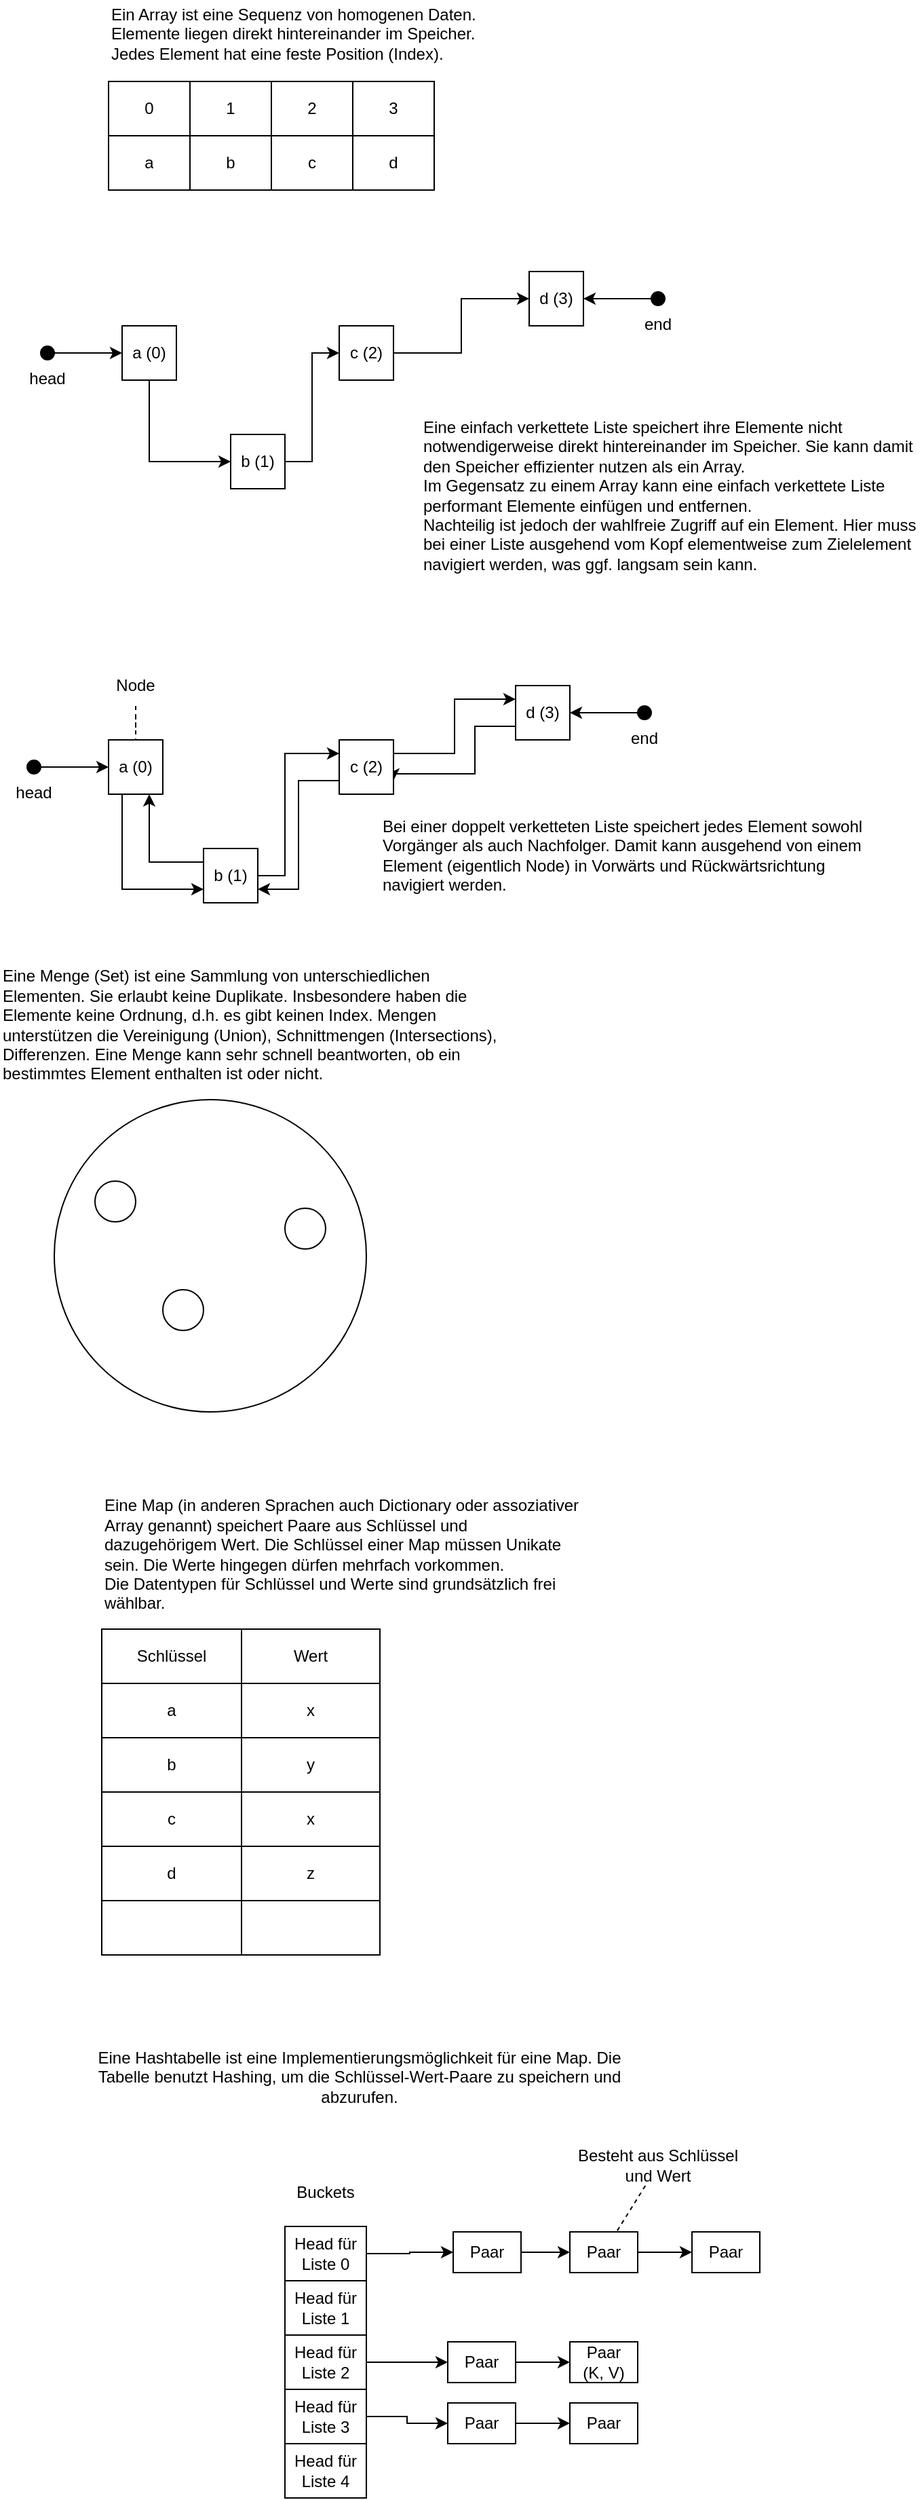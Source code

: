 <mxfile version="24.7.8">
  <diagram name="Seite-1" id="EKNUCpUmMVCQX8C7u6C_">
    <mxGraphModel dx="819" dy="482" grid="1" gridSize="10" guides="1" tooltips="1" connect="1" arrows="1" fold="1" page="1" pageScale="1" pageWidth="827" pageHeight="1169" math="0" shadow="0">
      <root>
        <mxCell id="0" />
        <mxCell id="1" parent="0" />
        <mxCell id="zMDpEvAzNQSjg4yilZek-1" value="" style="shape=table;startSize=0;container=1;collapsible=0;childLayout=tableLayout;" vertex="1" parent="1">
          <mxGeometry x="110" y="140" width="240" height="80" as="geometry" />
        </mxCell>
        <mxCell id="zMDpEvAzNQSjg4yilZek-7" style="shape=tableRow;horizontal=0;startSize=0;swimlaneHead=0;swimlaneBody=0;strokeColor=inherit;top=0;left=0;bottom=0;right=0;collapsible=0;dropTarget=0;fillColor=none;points=[[0,0.5],[1,0.5]];portConstraint=eastwest;" vertex="1" parent="zMDpEvAzNQSjg4yilZek-1">
          <mxGeometry width="240" height="40" as="geometry" />
        </mxCell>
        <mxCell id="zMDpEvAzNQSjg4yilZek-8" value="0" style="shape=partialRectangle;html=1;whiteSpace=wrap;connectable=0;strokeColor=inherit;overflow=hidden;fillColor=none;top=0;left=0;bottom=0;right=0;pointerEvents=1;" vertex="1" parent="zMDpEvAzNQSjg4yilZek-7">
          <mxGeometry width="60" height="40" as="geometry">
            <mxRectangle width="60" height="40" as="alternateBounds" />
          </mxGeometry>
        </mxCell>
        <mxCell id="zMDpEvAzNQSjg4yilZek-9" value="1" style="shape=partialRectangle;html=1;whiteSpace=wrap;connectable=0;strokeColor=inherit;overflow=hidden;fillColor=none;top=0;left=0;bottom=0;right=0;pointerEvents=1;" vertex="1" parent="zMDpEvAzNQSjg4yilZek-7">
          <mxGeometry x="60" width="60" height="40" as="geometry">
            <mxRectangle width="60" height="40" as="alternateBounds" />
          </mxGeometry>
        </mxCell>
        <mxCell id="zMDpEvAzNQSjg4yilZek-10" value="2" style="shape=partialRectangle;html=1;whiteSpace=wrap;connectable=0;strokeColor=inherit;overflow=hidden;fillColor=none;top=0;left=0;bottom=0;right=0;pointerEvents=1;" vertex="1" parent="zMDpEvAzNQSjg4yilZek-7">
          <mxGeometry x="120" width="60" height="40" as="geometry">
            <mxRectangle width="60" height="40" as="alternateBounds" />
          </mxGeometry>
        </mxCell>
        <mxCell id="zMDpEvAzNQSjg4yilZek-11" value="3" style="shape=partialRectangle;html=1;whiteSpace=wrap;connectable=0;strokeColor=inherit;overflow=hidden;fillColor=none;top=0;left=0;bottom=0;right=0;pointerEvents=1;" vertex="1" parent="zMDpEvAzNQSjg4yilZek-7">
          <mxGeometry x="180" width="60" height="40" as="geometry">
            <mxRectangle width="60" height="40" as="alternateBounds" />
          </mxGeometry>
        </mxCell>
        <mxCell id="zMDpEvAzNQSjg4yilZek-2" value="" style="shape=tableRow;horizontal=0;startSize=0;swimlaneHead=0;swimlaneBody=0;strokeColor=inherit;top=0;left=0;bottom=0;right=0;collapsible=0;dropTarget=0;fillColor=none;points=[[0,0.5],[1,0.5]];portConstraint=eastwest;" vertex="1" parent="zMDpEvAzNQSjg4yilZek-1">
          <mxGeometry y="40" width="240" height="40" as="geometry" />
        </mxCell>
        <mxCell id="zMDpEvAzNQSjg4yilZek-3" value="a" style="shape=partialRectangle;html=1;whiteSpace=wrap;connectable=0;strokeColor=inherit;overflow=hidden;fillColor=none;top=0;left=0;bottom=0;right=0;pointerEvents=1;" vertex="1" parent="zMDpEvAzNQSjg4yilZek-2">
          <mxGeometry width="60" height="40" as="geometry">
            <mxRectangle width="60" height="40" as="alternateBounds" />
          </mxGeometry>
        </mxCell>
        <mxCell id="zMDpEvAzNQSjg4yilZek-4" value="b" style="shape=partialRectangle;html=1;whiteSpace=wrap;connectable=0;strokeColor=inherit;overflow=hidden;fillColor=none;top=0;left=0;bottom=0;right=0;pointerEvents=1;" vertex="1" parent="zMDpEvAzNQSjg4yilZek-2">
          <mxGeometry x="60" width="60" height="40" as="geometry">
            <mxRectangle width="60" height="40" as="alternateBounds" />
          </mxGeometry>
        </mxCell>
        <mxCell id="zMDpEvAzNQSjg4yilZek-5" value="c" style="shape=partialRectangle;html=1;whiteSpace=wrap;connectable=0;strokeColor=inherit;overflow=hidden;fillColor=none;top=0;left=0;bottom=0;right=0;pointerEvents=1;" vertex="1" parent="zMDpEvAzNQSjg4yilZek-2">
          <mxGeometry x="120" width="60" height="40" as="geometry">
            <mxRectangle width="60" height="40" as="alternateBounds" />
          </mxGeometry>
        </mxCell>
        <mxCell id="zMDpEvAzNQSjg4yilZek-6" value="d" style="shape=partialRectangle;html=1;whiteSpace=wrap;connectable=0;strokeColor=inherit;overflow=hidden;fillColor=none;top=0;left=0;bottom=0;right=0;pointerEvents=1;" vertex="1" parent="zMDpEvAzNQSjg4yilZek-2">
          <mxGeometry x="180" width="60" height="40" as="geometry">
            <mxRectangle width="60" height="40" as="alternateBounds" />
          </mxGeometry>
        </mxCell>
        <mxCell id="zMDpEvAzNQSjg4yilZek-12" value="Ein Array ist eine Sequenz von homogenen Daten.&lt;div&gt;Elemente liegen direkt hintereinander im Speicher.&lt;/div&gt;&lt;div&gt;Jedes Element hat eine feste Position (Index).&lt;/div&gt;" style="text;html=1;align=left;verticalAlign=middle;whiteSpace=wrap;rounded=0;" vertex="1" parent="1">
          <mxGeometry x="110" y="80" width="370" height="50" as="geometry" />
        </mxCell>
        <mxCell id="zMDpEvAzNQSjg4yilZek-13" value="a (0)" style="whiteSpace=wrap;html=1;aspect=fixed;" vertex="1" parent="1">
          <mxGeometry x="120" y="320" width="40" height="40" as="geometry" />
        </mxCell>
        <mxCell id="zMDpEvAzNQSjg4yilZek-14" value="d (3)" style="whiteSpace=wrap;html=1;aspect=fixed;" vertex="1" parent="1">
          <mxGeometry x="420" y="280" width="40" height="40" as="geometry" />
        </mxCell>
        <mxCell id="zMDpEvAzNQSjg4yilZek-19" style="edgeStyle=orthogonalEdgeStyle;rounded=0;orthogonalLoop=1;jettySize=auto;html=1;entryX=0;entryY=0.5;entryDx=0;entryDy=0;" edge="1" parent="1" source="zMDpEvAzNQSjg4yilZek-15" target="zMDpEvAzNQSjg4yilZek-14">
          <mxGeometry relative="1" as="geometry" />
        </mxCell>
        <mxCell id="zMDpEvAzNQSjg4yilZek-15" value="c (2)" style="whiteSpace=wrap;html=1;aspect=fixed;" vertex="1" parent="1">
          <mxGeometry x="280" y="320" width="40" height="40" as="geometry" />
        </mxCell>
        <mxCell id="zMDpEvAzNQSjg4yilZek-18" style="edgeStyle=orthogonalEdgeStyle;rounded=0;orthogonalLoop=1;jettySize=auto;html=1;entryX=0;entryY=0.5;entryDx=0;entryDy=0;" edge="1" parent="1" source="zMDpEvAzNQSjg4yilZek-16" target="zMDpEvAzNQSjg4yilZek-15">
          <mxGeometry relative="1" as="geometry" />
        </mxCell>
        <mxCell id="zMDpEvAzNQSjg4yilZek-16" value="b (1)" style="whiteSpace=wrap;html=1;aspect=fixed;" vertex="1" parent="1">
          <mxGeometry x="200" y="400" width="40" height="40" as="geometry" />
        </mxCell>
        <mxCell id="zMDpEvAzNQSjg4yilZek-17" value="" style="endArrow=classic;html=1;rounded=0;exitX=0.5;exitY=1;exitDx=0;exitDy=0;entryX=0;entryY=0.5;entryDx=0;entryDy=0;edgeStyle=orthogonalEdgeStyle;" edge="1" parent="1" source="zMDpEvAzNQSjg4yilZek-13" target="zMDpEvAzNQSjg4yilZek-16">
          <mxGeometry width="50" height="50" relative="1" as="geometry">
            <mxPoint x="190" y="350" as="sourcePoint" />
            <mxPoint x="240" y="300" as="targetPoint" />
          </mxGeometry>
        </mxCell>
        <mxCell id="zMDpEvAzNQSjg4yilZek-21" style="edgeStyle=orthogonalEdgeStyle;rounded=0;orthogonalLoop=1;jettySize=auto;html=1;" edge="1" parent="1" source="zMDpEvAzNQSjg4yilZek-20" target="zMDpEvAzNQSjg4yilZek-13">
          <mxGeometry relative="1" as="geometry" />
        </mxCell>
        <mxCell id="zMDpEvAzNQSjg4yilZek-20" value="head" style="ellipse;whiteSpace=wrap;html=1;aspect=fixed;fillColor=#000000;verticalAlign=top;labelPosition=center;verticalLabelPosition=bottom;align=center;" vertex="1" parent="1">
          <mxGeometry x="60" y="335" width="10" height="10" as="geometry" />
        </mxCell>
        <mxCell id="zMDpEvAzNQSjg4yilZek-22" value="Eine einfach verkettete Liste speichert ihre Elemente nicht notwendigerweise direkt hintereinander im Speicher. Sie kann damit den Speicher effizienter nutzen als ein Array.&lt;div&gt;Im Gegensatz zu einem Array kann eine einfach verkettete Liste performant Elemente einfügen und entfernen.&lt;/div&gt;&lt;div&gt;Nachteilig ist jedoch der wahlfreie Zugriff auf ein Element. Hier muss bei einer Liste ausgehend vom Kopf elementweise zum Zielelement navigiert werden, was ggf. langsam sein kann.&lt;/div&gt;" style="text;html=1;align=left;verticalAlign=middle;whiteSpace=wrap;rounded=0;" vertex="1" parent="1">
          <mxGeometry x="340" y="380" width="370" height="130" as="geometry" />
        </mxCell>
        <mxCell id="zMDpEvAzNQSjg4yilZek-24" style="edgeStyle=orthogonalEdgeStyle;rounded=0;orthogonalLoop=1;jettySize=auto;html=1;" edge="1" parent="1" source="zMDpEvAzNQSjg4yilZek-23" target="zMDpEvAzNQSjg4yilZek-14">
          <mxGeometry relative="1" as="geometry" />
        </mxCell>
        <mxCell id="zMDpEvAzNQSjg4yilZek-23" value="end" style="ellipse;whiteSpace=wrap;html=1;aspect=fixed;fillColor=#000000;verticalAlign=top;labelPosition=center;verticalLabelPosition=bottom;align=center;" vertex="1" parent="1">
          <mxGeometry x="510" y="295" width="10" height="10" as="geometry" />
        </mxCell>
        <mxCell id="zMDpEvAzNQSjg4yilZek-26" value="a (0)" style="whiteSpace=wrap;html=1;aspect=fixed;" vertex="1" parent="1">
          <mxGeometry x="110" y="625" width="40" height="40" as="geometry" />
        </mxCell>
        <mxCell id="zMDpEvAzNQSjg4yilZek-39" style="edgeStyle=orthogonalEdgeStyle;rounded=0;orthogonalLoop=1;jettySize=auto;html=1;exitX=0;exitY=0.75;exitDx=0;exitDy=0;entryX=1;entryY=0.75;entryDx=0;entryDy=0;" edge="1" parent="1" source="zMDpEvAzNQSjg4yilZek-27" target="zMDpEvAzNQSjg4yilZek-29">
          <mxGeometry relative="1" as="geometry">
            <Array as="points">
              <mxPoint x="380" y="615" />
              <mxPoint x="380" y="650" />
              <mxPoint x="320" y="650" />
            </Array>
          </mxGeometry>
        </mxCell>
        <mxCell id="zMDpEvAzNQSjg4yilZek-27" value="d (3)" style="whiteSpace=wrap;html=1;aspect=fixed;" vertex="1" parent="1">
          <mxGeometry x="410" y="585" width="40" height="40" as="geometry" />
        </mxCell>
        <mxCell id="zMDpEvAzNQSjg4yilZek-28" style="edgeStyle=orthogonalEdgeStyle;rounded=0;orthogonalLoop=1;jettySize=auto;html=1;entryX=0;entryY=0.25;entryDx=0;entryDy=0;exitX=1;exitY=0.25;exitDx=0;exitDy=0;" edge="1" parent="1" source="zMDpEvAzNQSjg4yilZek-29" target="zMDpEvAzNQSjg4yilZek-27">
          <mxGeometry relative="1" as="geometry" />
        </mxCell>
        <mxCell id="zMDpEvAzNQSjg4yilZek-38" style="edgeStyle=orthogonalEdgeStyle;rounded=0;orthogonalLoop=1;jettySize=auto;html=1;exitX=0;exitY=0.75;exitDx=0;exitDy=0;entryX=1;entryY=0.75;entryDx=0;entryDy=0;" edge="1" parent="1" source="zMDpEvAzNQSjg4yilZek-29" target="zMDpEvAzNQSjg4yilZek-31">
          <mxGeometry relative="1" as="geometry" />
        </mxCell>
        <mxCell id="zMDpEvAzNQSjg4yilZek-29" value="c (2)" style="whiteSpace=wrap;html=1;aspect=fixed;" vertex="1" parent="1">
          <mxGeometry x="280" y="625" width="40" height="40" as="geometry" />
        </mxCell>
        <mxCell id="zMDpEvAzNQSjg4yilZek-30" style="edgeStyle=orthogonalEdgeStyle;rounded=0;orthogonalLoop=1;jettySize=auto;html=1;entryX=0;entryY=0.25;entryDx=0;entryDy=0;" edge="1" parent="1" source="zMDpEvAzNQSjg4yilZek-31" target="zMDpEvAzNQSjg4yilZek-29">
          <mxGeometry relative="1" as="geometry">
            <Array as="points">
              <mxPoint x="240" y="725" />
              <mxPoint x="240" y="635" />
            </Array>
          </mxGeometry>
        </mxCell>
        <mxCell id="zMDpEvAzNQSjg4yilZek-37" style="edgeStyle=orthogonalEdgeStyle;rounded=0;orthogonalLoop=1;jettySize=auto;html=1;exitX=0;exitY=0.25;exitDx=0;exitDy=0;entryX=0.75;entryY=1;entryDx=0;entryDy=0;" edge="1" parent="1" source="zMDpEvAzNQSjg4yilZek-31" target="zMDpEvAzNQSjg4yilZek-26">
          <mxGeometry relative="1" as="geometry" />
        </mxCell>
        <mxCell id="zMDpEvAzNQSjg4yilZek-31" value="b (1)" style="whiteSpace=wrap;html=1;aspect=fixed;" vertex="1" parent="1">
          <mxGeometry x="180" y="705" width="40" height="40" as="geometry" />
        </mxCell>
        <mxCell id="zMDpEvAzNQSjg4yilZek-32" value="" style="endArrow=classic;html=1;rounded=0;exitX=0.25;exitY=1;exitDx=0;exitDy=0;entryX=0;entryY=0.75;entryDx=0;entryDy=0;edgeStyle=orthogonalEdgeStyle;" edge="1" parent="1" source="zMDpEvAzNQSjg4yilZek-26" target="zMDpEvAzNQSjg4yilZek-31">
          <mxGeometry width="50" height="50" relative="1" as="geometry">
            <mxPoint x="180" y="655" as="sourcePoint" />
            <mxPoint x="230" y="605" as="targetPoint" />
          </mxGeometry>
        </mxCell>
        <mxCell id="zMDpEvAzNQSjg4yilZek-33" style="edgeStyle=orthogonalEdgeStyle;rounded=0;orthogonalLoop=1;jettySize=auto;html=1;" edge="1" parent="1" source="zMDpEvAzNQSjg4yilZek-34" target="zMDpEvAzNQSjg4yilZek-26">
          <mxGeometry relative="1" as="geometry" />
        </mxCell>
        <mxCell id="zMDpEvAzNQSjg4yilZek-34" value="head" style="ellipse;whiteSpace=wrap;html=1;aspect=fixed;fillColor=#000000;verticalAlign=top;labelPosition=center;verticalLabelPosition=bottom;align=center;" vertex="1" parent="1">
          <mxGeometry x="50" y="640" width="10" height="10" as="geometry" />
        </mxCell>
        <mxCell id="zMDpEvAzNQSjg4yilZek-35" style="edgeStyle=orthogonalEdgeStyle;rounded=0;orthogonalLoop=1;jettySize=auto;html=1;" edge="1" parent="1" source="zMDpEvAzNQSjg4yilZek-36" target="zMDpEvAzNQSjg4yilZek-27">
          <mxGeometry relative="1" as="geometry" />
        </mxCell>
        <mxCell id="zMDpEvAzNQSjg4yilZek-36" value="end" style="ellipse;whiteSpace=wrap;html=1;aspect=fixed;fillColor=#000000;verticalAlign=top;labelPosition=center;verticalLabelPosition=bottom;align=center;" vertex="1" parent="1">
          <mxGeometry x="500" y="600" width="10" height="10" as="geometry" />
        </mxCell>
        <mxCell id="zMDpEvAzNQSjg4yilZek-40" value="Bei einer doppelt verketteten Liste speichert jedes Element sowohl Vorgänger als auch Nachfolger. Damit kann ausgehend von einem Element (eigentlich Node) in Vorwärts und Rückwärtsrichtung navigiert werden." style="text;html=1;align=left;verticalAlign=middle;whiteSpace=wrap;rounded=0;" vertex="1" parent="1">
          <mxGeometry x="310" y="670" width="370" height="80" as="geometry" />
        </mxCell>
        <mxCell id="zMDpEvAzNQSjg4yilZek-42" style="edgeStyle=orthogonalEdgeStyle;rounded=0;orthogonalLoop=1;jettySize=auto;html=1;dashed=1;endArrow=none;endFill=0;" edge="1" parent="1" source="zMDpEvAzNQSjg4yilZek-41" target="zMDpEvAzNQSjg4yilZek-26">
          <mxGeometry relative="1" as="geometry" />
        </mxCell>
        <mxCell id="zMDpEvAzNQSjg4yilZek-41" value="Node" style="text;html=1;align=center;verticalAlign=middle;whiteSpace=wrap;rounded=0;" vertex="1" parent="1">
          <mxGeometry x="100" y="570" width="60" height="30" as="geometry" />
        </mxCell>
        <mxCell id="zMDpEvAzNQSjg4yilZek-43" value="" style="ellipse;whiteSpace=wrap;html=1;aspect=fixed;" vertex="1" parent="1">
          <mxGeometry x="70" y="890" width="230" height="230" as="geometry" />
        </mxCell>
        <mxCell id="zMDpEvAzNQSjg4yilZek-44" value="" style="ellipse;whiteSpace=wrap;html=1;aspect=fixed;" vertex="1" parent="1">
          <mxGeometry x="100" y="950" width="30" height="30" as="geometry" />
        </mxCell>
        <mxCell id="zMDpEvAzNQSjg4yilZek-45" value="" style="ellipse;whiteSpace=wrap;html=1;aspect=fixed;" vertex="1" parent="1">
          <mxGeometry x="150" y="1030" width="30" height="30" as="geometry" />
        </mxCell>
        <mxCell id="zMDpEvAzNQSjg4yilZek-46" value="" style="ellipse;whiteSpace=wrap;html=1;aspect=fixed;" vertex="1" parent="1">
          <mxGeometry x="240" y="970" width="30" height="30" as="geometry" />
        </mxCell>
        <mxCell id="zMDpEvAzNQSjg4yilZek-47" value="Eine Menge (Set) ist eine Sammlung von unterschiedlichen Elementen. Sie erlaubt keine Duplikate. Insbesondere haben die Elemente keine Ordnung, d.h. es gibt keinen Index. Mengen unterstützen die Vereinigung (Union), Schnittmengen (Intersections), Differenzen. Eine Menge kann sehr schnell beantworten, ob ein bestimmtes Element enthalten ist oder nicht." style="text;html=1;align=left;verticalAlign=middle;whiteSpace=wrap;rounded=0;" vertex="1" parent="1">
          <mxGeometry x="30" y="790" width="370" height="90" as="geometry" />
        </mxCell>
        <mxCell id="zMDpEvAzNQSjg4yilZek-48" value="" style="shape=table;startSize=0;container=1;collapsible=0;childLayout=tableLayout;" vertex="1" parent="1">
          <mxGeometry x="105" y="1280" width="205" height="240" as="geometry" />
        </mxCell>
        <mxCell id="zMDpEvAzNQSjg4yilZek-49" value="" style="shape=tableRow;horizontal=0;startSize=0;swimlaneHead=0;swimlaneBody=0;strokeColor=inherit;top=0;left=0;bottom=0;right=0;collapsible=0;dropTarget=0;fillColor=none;points=[[0,0.5],[1,0.5]];portConstraint=eastwest;" vertex="1" parent="zMDpEvAzNQSjg4yilZek-48">
          <mxGeometry width="205" height="40" as="geometry" />
        </mxCell>
        <mxCell id="zMDpEvAzNQSjg4yilZek-50" value="Schlüssel" style="shape=partialRectangle;html=1;whiteSpace=wrap;connectable=0;strokeColor=inherit;overflow=hidden;fillColor=none;top=0;left=0;bottom=0;right=0;pointerEvents=1;" vertex="1" parent="zMDpEvAzNQSjg4yilZek-49">
          <mxGeometry width="103" height="40" as="geometry">
            <mxRectangle width="103" height="40" as="alternateBounds" />
          </mxGeometry>
        </mxCell>
        <mxCell id="zMDpEvAzNQSjg4yilZek-51" value="Wert" style="shape=partialRectangle;html=1;whiteSpace=wrap;connectable=0;strokeColor=inherit;overflow=hidden;fillColor=none;top=0;left=0;bottom=0;right=0;pointerEvents=1;" vertex="1" parent="zMDpEvAzNQSjg4yilZek-49">
          <mxGeometry x="103" width="102" height="40" as="geometry">
            <mxRectangle width="102" height="40" as="alternateBounds" />
          </mxGeometry>
        </mxCell>
        <mxCell id="zMDpEvAzNQSjg4yilZek-52" value="" style="shape=tableRow;horizontal=0;startSize=0;swimlaneHead=0;swimlaneBody=0;strokeColor=inherit;top=0;left=0;bottom=0;right=0;collapsible=0;dropTarget=0;fillColor=none;points=[[0,0.5],[1,0.5]];portConstraint=eastwest;" vertex="1" parent="zMDpEvAzNQSjg4yilZek-48">
          <mxGeometry y="40" width="205" height="40" as="geometry" />
        </mxCell>
        <mxCell id="zMDpEvAzNQSjg4yilZek-53" value="a" style="shape=partialRectangle;html=1;whiteSpace=wrap;connectable=0;strokeColor=inherit;overflow=hidden;fillColor=none;top=0;left=0;bottom=0;right=0;pointerEvents=1;" vertex="1" parent="zMDpEvAzNQSjg4yilZek-52">
          <mxGeometry width="103" height="40" as="geometry">
            <mxRectangle width="103" height="40" as="alternateBounds" />
          </mxGeometry>
        </mxCell>
        <mxCell id="zMDpEvAzNQSjg4yilZek-54" value="x" style="shape=partialRectangle;html=1;whiteSpace=wrap;connectable=0;strokeColor=inherit;overflow=hidden;fillColor=none;top=0;left=0;bottom=0;right=0;pointerEvents=1;" vertex="1" parent="zMDpEvAzNQSjg4yilZek-52">
          <mxGeometry x="103" width="102" height="40" as="geometry">
            <mxRectangle width="102" height="40" as="alternateBounds" />
          </mxGeometry>
        </mxCell>
        <mxCell id="zMDpEvAzNQSjg4yilZek-55" value="" style="shape=tableRow;horizontal=0;startSize=0;swimlaneHead=0;swimlaneBody=0;strokeColor=inherit;top=0;left=0;bottom=0;right=0;collapsible=0;dropTarget=0;fillColor=none;points=[[0,0.5],[1,0.5]];portConstraint=eastwest;" vertex="1" parent="zMDpEvAzNQSjg4yilZek-48">
          <mxGeometry y="80" width="205" height="40" as="geometry" />
        </mxCell>
        <mxCell id="zMDpEvAzNQSjg4yilZek-56" value="b" style="shape=partialRectangle;html=1;whiteSpace=wrap;connectable=0;strokeColor=inherit;overflow=hidden;fillColor=none;top=0;left=0;bottom=0;right=0;pointerEvents=1;" vertex="1" parent="zMDpEvAzNQSjg4yilZek-55">
          <mxGeometry width="103" height="40" as="geometry">
            <mxRectangle width="103" height="40" as="alternateBounds" />
          </mxGeometry>
        </mxCell>
        <mxCell id="zMDpEvAzNQSjg4yilZek-57" value="y" style="shape=partialRectangle;html=1;whiteSpace=wrap;connectable=0;strokeColor=inherit;overflow=hidden;fillColor=none;top=0;left=0;bottom=0;right=0;pointerEvents=1;" vertex="1" parent="zMDpEvAzNQSjg4yilZek-55">
          <mxGeometry x="103" width="102" height="40" as="geometry">
            <mxRectangle width="102" height="40" as="alternateBounds" />
          </mxGeometry>
        </mxCell>
        <mxCell id="zMDpEvAzNQSjg4yilZek-58" value="" style="shape=tableRow;horizontal=0;startSize=0;swimlaneHead=0;swimlaneBody=0;strokeColor=inherit;top=0;left=0;bottom=0;right=0;collapsible=0;dropTarget=0;fillColor=none;points=[[0,0.5],[1,0.5]];portConstraint=eastwest;" vertex="1" parent="zMDpEvAzNQSjg4yilZek-48">
          <mxGeometry y="120" width="205" height="40" as="geometry" />
        </mxCell>
        <mxCell id="zMDpEvAzNQSjg4yilZek-59" value="c" style="shape=partialRectangle;html=1;whiteSpace=wrap;connectable=0;strokeColor=inherit;overflow=hidden;fillColor=none;top=0;left=0;bottom=0;right=0;pointerEvents=1;" vertex="1" parent="zMDpEvAzNQSjg4yilZek-58">
          <mxGeometry width="103" height="40" as="geometry">
            <mxRectangle width="103" height="40" as="alternateBounds" />
          </mxGeometry>
        </mxCell>
        <mxCell id="zMDpEvAzNQSjg4yilZek-60" value="x" style="shape=partialRectangle;html=1;whiteSpace=wrap;connectable=0;strokeColor=inherit;overflow=hidden;fillColor=none;top=0;left=0;bottom=0;right=0;pointerEvents=1;" vertex="1" parent="zMDpEvAzNQSjg4yilZek-58">
          <mxGeometry x="103" width="102" height="40" as="geometry">
            <mxRectangle width="102" height="40" as="alternateBounds" />
          </mxGeometry>
        </mxCell>
        <mxCell id="zMDpEvAzNQSjg4yilZek-61" value="" style="shape=tableRow;horizontal=0;startSize=0;swimlaneHead=0;swimlaneBody=0;strokeColor=inherit;top=0;left=0;bottom=0;right=0;collapsible=0;dropTarget=0;fillColor=none;points=[[0,0.5],[1,0.5]];portConstraint=eastwest;" vertex="1" parent="zMDpEvAzNQSjg4yilZek-48">
          <mxGeometry y="160" width="205" height="40" as="geometry" />
        </mxCell>
        <mxCell id="zMDpEvAzNQSjg4yilZek-62" value="d" style="shape=partialRectangle;html=1;whiteSpace=wrap;connectable=0;strokeColor=inherit;overflow=hidden;fillColor=none;top=0;left=0;bottom=0;right=0;pointerEvents=1;" vertex="1" parent="zMDpEvAzNQSjg4yilZek-61">
          <mxGeometry width="103" height="40" as="geometry">
            <mxRectangle width="103" height="40" as="alternateBounds" />
          </mxGeometry>
        </mxCell>
        <mxCell id="zMDpEvAzNQSjg4yilZek-63" value="z" style="shape=partialRectangle;html=1;whiteSpace=wrap;connectable=0;strokeColor=inherit;overflow=hidden;fillColor=none;top=0;left=0;bottom=0;right=0;pointerEvents=1;" vertex="1" parent="zMDpEvAzNQSjg4yilZek-61">
          <mxGeometry x="103" width="102" height="40" as="geometry">
            <mxRectangle width="102" height="40" as="alternateBounds" />
          </mxGeometry>
        </mxCell>
        <mxCell id="zMDpEvAzNQSjg4yilZek-64" value="" style="shape=tableRow;horizontal=0;startSize=0;swimlaneHead=0;swimlaneBody=0;strokeColor=inherit;top=0;left=0;bottom=0;right=0;collapsible=0;dropTarget=0;fillColor=none;points=[[0,0.5],[1,0.5]];portConstraint=eastwest;" vertex="1" parent="zMDpEvAzNQSjg4yilZek-48">
          <mxGeometry y="200" width="205" height="40" as="geometry" />
        </mxCell>
        <mxCell id="zMDpEvAzNQSjg4yilZek-65" value="" style="shape=partialRectangle;html=1;whiteSpace=wrap;connectable=0;strokeColor=inherit;overflow=hidden;fillColor=none;top=0;left=0;bottom=0;right=0;pointerEvents=1;" vertex="1" parent="zMDpEvAzNQSjg4yilZek-64">
          <mxGeometry width="103" height="40" as="geometry">
            <mxRectangle width="103" height="40" as="alternateBounds" />
          </mxGeometry>
        </mxCell>
        <mxCell id="zMDpEvAzNQSjg4yilZek-66" value="" style="shape=partialRectangle;html=1;whiteSpace=wrap;connectable=0;strokeColor=inherit;overflow=hidden;fillColor=none;top=0;left=0;bottom=0;right=0;pointerEvents=1;" vertex="1" parent="zMDpEvAzNQSjg4yilZek-64">
          <mxGeometry x="103" width="102" height="40" as="geometry">
            <mxRectangle width="102" height="40" as="alternateBounds" />
          </mxGeometry>
        </mxCell>
        <mxCell id="zMDpEvAzNQSjg4yilZek-67" value="Eine Map (in anderen Sprachen auch Dictionary oder assoziativer Array genannt) speichert Paare aus Schlüssel und dazugehörigem Wert. Die Schlüssel einer Map müssen Unikate sein. Die Werte hingegen dürfen mehrfach vorkommen.&lt;div&gt;Die Datentypen für Schlüssel und Werte sind grundsätzlich frei wählbar.&lt;/div&gt;" style="text;html=1;align=left;verticalAlign=middle;whiteSpace=wrap;rounded=0;" vertex="1" parent="1">
          <mxGeometry x="105" y="1180" width="355" height="90" as="geometry" />
        </mxCell>
        <mxCell id="zMDpEvAzNQSjg4yilZek-68" value="Eine Hashtabelle ist eine Implementierungsmöglichkeit für eine Map. Die Tabelle benutzt Hashing, um die Schlüssel-Wert-Paare zu speichern und abzurufen." style="text;html=1;align=center;verticalAlign=middle;whiteSpace=wrap;rounded=0;" vertex="1" parent="1">
          <mxGeometry x="90" y="1580" width="410" height="60" as="geometry" />
        </mxCell>
        <mxCell id="zMDpEvAzNQSjg4yilZek-70" value="" style="shape=table;startSize=0;container=1;collapsible=0;childLayout=tableLayout;" vertex="1" parent="1">
          <mxGeometry x="240" y="1720" width="60" height="200" as="geometry" />
        </mxCell>
        <mxCell id="zMDpEvAzNQSjg4yilZek-71" value="" style="shape=tableRow;horizontal=0;startSize=0;swimlaneHead=0;swimlaneBody=0;strokeColor=inherit;top=0;left=0;bottom=0;right=0;collapsible=0;dropTarget=0;fillColor=none;points=[[0,0.5],[1,0.5]];portConstraint=eastwest;" vertex="1" parent="zMDpEvAzNQSjg4yilZek-70">
          <mxGeometry width="60" height="40" as="geometry" />
        </mxCell>
        <mxCell id="zMDpEvAzNQSjg4yilZek-72" value="Head für Liste 0" style="shape=partialRectangle;html=1;whiteSpace=wrap;connectable=0;strokeColor=inherit;overflow=hidden;fillColor=none;top=0;left=0;bottom=0;right=0;pointerEvents=1;" vertex="1" parent="zMDpEvAzNQSjg4yilZek-71">
          <mxGeometry width="60" height="40" as="geometry">
            <mxRectangle width="60" height="40" as="alternateBounds" />
          </mxGeometry>
        </mxCell>
        <mxCell id="zMDpEvAzNQSjg4yilZek-73" value="" style="shape=tableRow;horizontal=0;startSize=0;swimlaneHead=0;swimlaneBody=0;strokeColor=inherit;top=0;left=0;bottom=0;right=0;collapsible=0;dropTarget=0;fillColor=none;points=[[0,0.5],[1,0.5]];portConstraint=eastwest;" vertex="1" parent="zMDpEvAzNQSjg4yilZek-70">
          <mxGeometry y="40" width="60" height="40" as="geometry" />
        </mxCell>
        <mxCell id="zMDpEvAzNQSjg4yilZek-74" value="Head für Liste 1" style="shape=partialRectangle;html=1;whiteSpace=wrap;connectable=0;strokeColor=inherit;overflow=hidden;fillColor=none;top=0;left=0;bottom=0;right=0;pointerEvents=1;" vertex="1" parent="zMDpEvAzNQSjg4yilZek-73">
          <mxGeometry width="60" height="40" as="geometry">
            <mxRectangle width="60" height="40" as="alternateBounds" />
          </mxGeometry>
        </mxCell>
        <mxCell id="zMDpEvAzNQSjg4yilZek-75" value="" style="shape=tableRow;horizontal=0;startSize=0;swimlaneHead=0;swimlaneBody=0;strokeColor=inherit;top=0;left=0;bottom=0;right=0;collapsible=0;dropTarget=0;fillColor=none;points=[[0,0.5],[1,0.5]];portConstraint=eastwest;" vertex="1" parent="zMDpEvAzNQSjg4yilZek-70">
          <mxGeometry y="80" width="60" height="40" as="geometry" />
        </mxCell>
        <mxCell id="zMDpEvAzNQSjg4yilZek-76" value="Head für Liste 2" style="shape=partialRectangle;html=1;whiteSpace=wrap;connectable=0;strokeColor=inherit;overflow=hidden;fillColor=none;top=0;left=0;bottom=0;right=0;pointerEvents=1;" vertex="1" parent="zMDpEvAzNQSjg4yilZek-75">
          <mxGeometry width="60" height="40" as="geometry">
            <mxRectangle width="60" height="40" as="alternateBounds" />
          </mxGeometry>
        </mxCell>
        <mxCell id="zMDpEvAzNQSjg4yilZek-77" value="" style="shape=tableRow;horizontal=0;startSize=0;swimlaneHead=0;swimlaneBody=0;strokeColor=inherit;top=0;left=0;bottom=0;right=0;collapsible=0;dropTarget=0;fillColor=none;points=[[0,0.5],[1,0.5]];portConstraint=eastwest;" vertex="1" parent="zMDpEvAzNQSjg4yilZek-70">
          <mxGeometry y="120" width="60" height="40" as="geometry" />
        </mxCell>
        <mxCell id="zMDpEvAzNQSjg4yilZek-78" value="Head für Liste 3" style="shape=partialRectangle;html=1;whiteSpace=wrap;connectable=0;strokeColor=inherit;overflow=hidden;fillColor=none;top=0;left=0;bottom=0;right=0;pointerEvents=1;" vertex="1" parent="zMDpEvAzNQSjg4yilZek-77">
          <mxGeometry width="60" height="40" as="geometry">
            <mxRectangle width="60" height="40" as="alternateBounds" />
          </mxGeometry>
        </mxCell>
        <mxCell id="zMDpEvAzNQSjg4yilZek-79" value="" style="shape=tableRow;horizontal=0;startSize=0;swimlaneHead=0;swimlaneBody=0;strokeColor=inherit;top=0;left=0;bottom=0;right=0;collapsible=0;dropTarget=0;fillColor=none;points=[[0,0.5],[1,0.5]];portConstraint=eastwest;" vertex="1" parent="zMDpEvAzNQSjg4yilZek-70">
          <mxGeometry y="160" width="60" height="40" as="geometry" />
        </mxCell>
        <mxCell id="zMDpEvAzNQSjg4yilZek-80" value="Head für Liste 4" style="shape=partialRectangle;html=1;whiteSpace=wrap;connectable=0;strokeColor=inherit;overflow=hidden;fillColor=none;top=0;left=0;bottom=0;right=0;pointerEvents=1;" vertex="1" parent="zMDpEvAzNQSjg4yilZek-79">
          <mxGeometry width="60" height="40" as="geometry">
            <mxRectangle width="60" height="40" as="alternateBounds" />
          </mxGeometry>
        </mxCell>
        <mxCell id="zMDpEvAzNQSjg4yilZek-81" value="Buckets" style="text;html=1;align=center;verticalAlign=middle;whiteSpace=wrap;rounded=0;" vertex="1" parent="1">
          <mxGeometry x="240" y="1680" width="60" height="30" as="geometry" />
        </mxCell>
        <mxCell id="zMDpEvAzNQSjg4yilZek-86" style="edgeStyle=orthogonalEdgeStyle;rounded=0;orthogonalLoop=1;jettySize=auto;html=1;" edge="1" parent="1" source="zMDpEvAzNQSjg4yilZek-82" target="zMDpEvAzNQSjg4yilZek-83">
          <mxGeometry relative="1" as="geometry" />
        </mxCell>
        <mxCell id="zMDpEvAzNQSjg4yilZek-82" value="Paar" style="rounded=0;whiteSpace=wrap;html=1;" vertex="1" parent="1">
          <mxGeometry x="364" y="1724" width="50" height="30" as="geometry" />
        </mxCell>
        <mxCell id="zMDpEvAzNQSjg4yilZek-87" style="edgeStyle=orthogonalEdgeStyle;rounded=0;orthogonalLoop=1;jettySize=auto;html=1;" edge="1" parent="1" source="zMDpEvAzNQSjg4yilZek-83" target="zMDpEvAzNQSjg4yilZek-84">
          <mxGeometry relative="1" as="geometry" />
        </mxCell>
        <mxCell id="zMDpEvAzNQSjg4yilZek-83" value="Paar" style="rounded=0;whiteSpace=wrap;html=1;" vertex="1" parent="1">
          <mxGeometry x="450" y="1724" width="50" height="30" as="geometry" />
        </mxCell>
        <mxCell id="zMDpEvAzNQSjg4yilZek-84" value="Paar" style="rounded=0;whiteSpace=wrap;html=1;" vertex="1" parent="1">
          <mxGeometry x="540" y="1724" width="50" height="30" as="geometry" />
        </mxCell>
        <mxCell id="zMDpEvAzNQSjg4yilZek-85" style="edgeStyle=orthogonalEdgeStyle;rounded=0;orthogonalLoop=1;jettySize=auto;html=1;entryX=0;entryY=0.5;entryDx=0;entryDy=0;" edge="1" parent="1" source="zMDpEvAzNQSjg4yilZek-71" target="zMDpEvAzNQSjg4yilZek-82">
          <mxGeometry relative="1" as="geometry" />
        </mxCell>
        <mxCell id="zMDpEvAzNQSjg4yilZek-89" style="rounded=0;orthogonalLoop=1;jettySize=auto;html=1;dashed=1;endArrow=none;endFill=0;" edge="1" parent="1" source="zMDpEvAzNQSjg4yilZek-88" target="zMDpEvAzNQSjg4yilZek-83">
          <mxGeometry relative="1" as="geometry" />
        </mxCell>
        <mxCell id="zMDpEvAzNQSjg4yilZek-88" value="Besteht aus Schlüssel und Wert" style="text;html=1;align=center;verticalAlign=middle;whiteSpace=wrap;rounded=0;" vertex="1" parent="1">
          <mxGeometry x="450" y="1660" width="130" height="30" as="geometry" />
        </mxCell>
        <mxCell id="zMDpEvAzNQSjg4yilZek-97" style="edgeStyle=orthogonalEdgeStyle;rounded=0;orthogonalLoop=1;jettySize=auto;html=1;" edge="1" parent="1" source="zMDpEvAzNQSjg4yilZek-90" target="zMDpEvAzNQSjg4yilZek-96">
          <mxGeometry relative="1" as="geometry" />
        </mxCell>
        <mxCell id="zMDpEvAzNQSjg4yilZek-90" value="Paar" style="rounded=0;whiteSpace=wrap;html=1;" vertex="1" parent="1">
          <mxGeometry x="360" y="1805" width="50" height="30" as="geometry" />
        </mxCell>
        <mxCell id="zMDpEvAzNQSjg4yilZek-95" style="edgeStyle=orthogonalEdgeStyle;rounded=0;orthogonalLoop=1;jettySize=auto;html=1;" edge="1" parent="1" source="zMDpEvAzNQSjg4yilZek-91" target="zMDpEvAzNQSjg4yilZek-92">
          <mxGeometry relative="1" as="geometry" />
        </mxCell>
        <mxCell id="zMDpEvAzNQSjg4yilZek-91" value="Paar" style="rounded=0;whiteSpace=wrap;html=1;" vertex="1" parent="1">
          <mxGeometry x="360" y="1850" width="50" height="30" as="geometry" />
        </mxCell>
        <mxCell id="zMDpEvAzNQSjg4yilZek-92" value="Paar" style="rounded=0;whiteSpace=wrap;html=1;" vertex="1" parent="1">
          <mxGeometry x="450" y="1850" width="50" height="30" as="geometry" />
        </mxCell>
        <mxCell id="zMDpEvAzNQSjg4yilZek-93" style="edgeStyle=orthogonalEdgeStyle;rounded=0;orthogonalLoop=1;jettySize=auto;html=1;" edge="1" parent="1" source="zMDpEvAzNQSjg4yilZek-75" target="zMDpEvAzNQSjg4yilZek-90">
          <mxGeometry relative="1" as="geometry" />
        </mxCell>
        <mxCell id="zMDpEvAzNQSjg4yilZek-94" style="edgeStyle=orthogonalEdgeStyle;rounded=0;orthogonalLoop=1;jettySize=auto;html=1;" edge="1" parent="1" source="zMDpEvAzNQSjg4yilZek-77" target="zMDpEvAzNQSjg4yilZek-91">
          <mxGeometry relative="1" as="geometry" />
        </mxCell>
        <mxCell id="zMDpEvAzNQSjg4yilZek-96" value="Paar&lt;div&gt;(K, V)&lt;/div&gt;" style="rounded=0;whiteSpace=wrap;html=1;" vertex="1" parent="1">
          <mxGeometry x="450" y="1805" width="50" height="30" as="geometry" />
        </mxCell>
      </root>
    </mxGraphModel>
  </diagram>
</mxfile>
